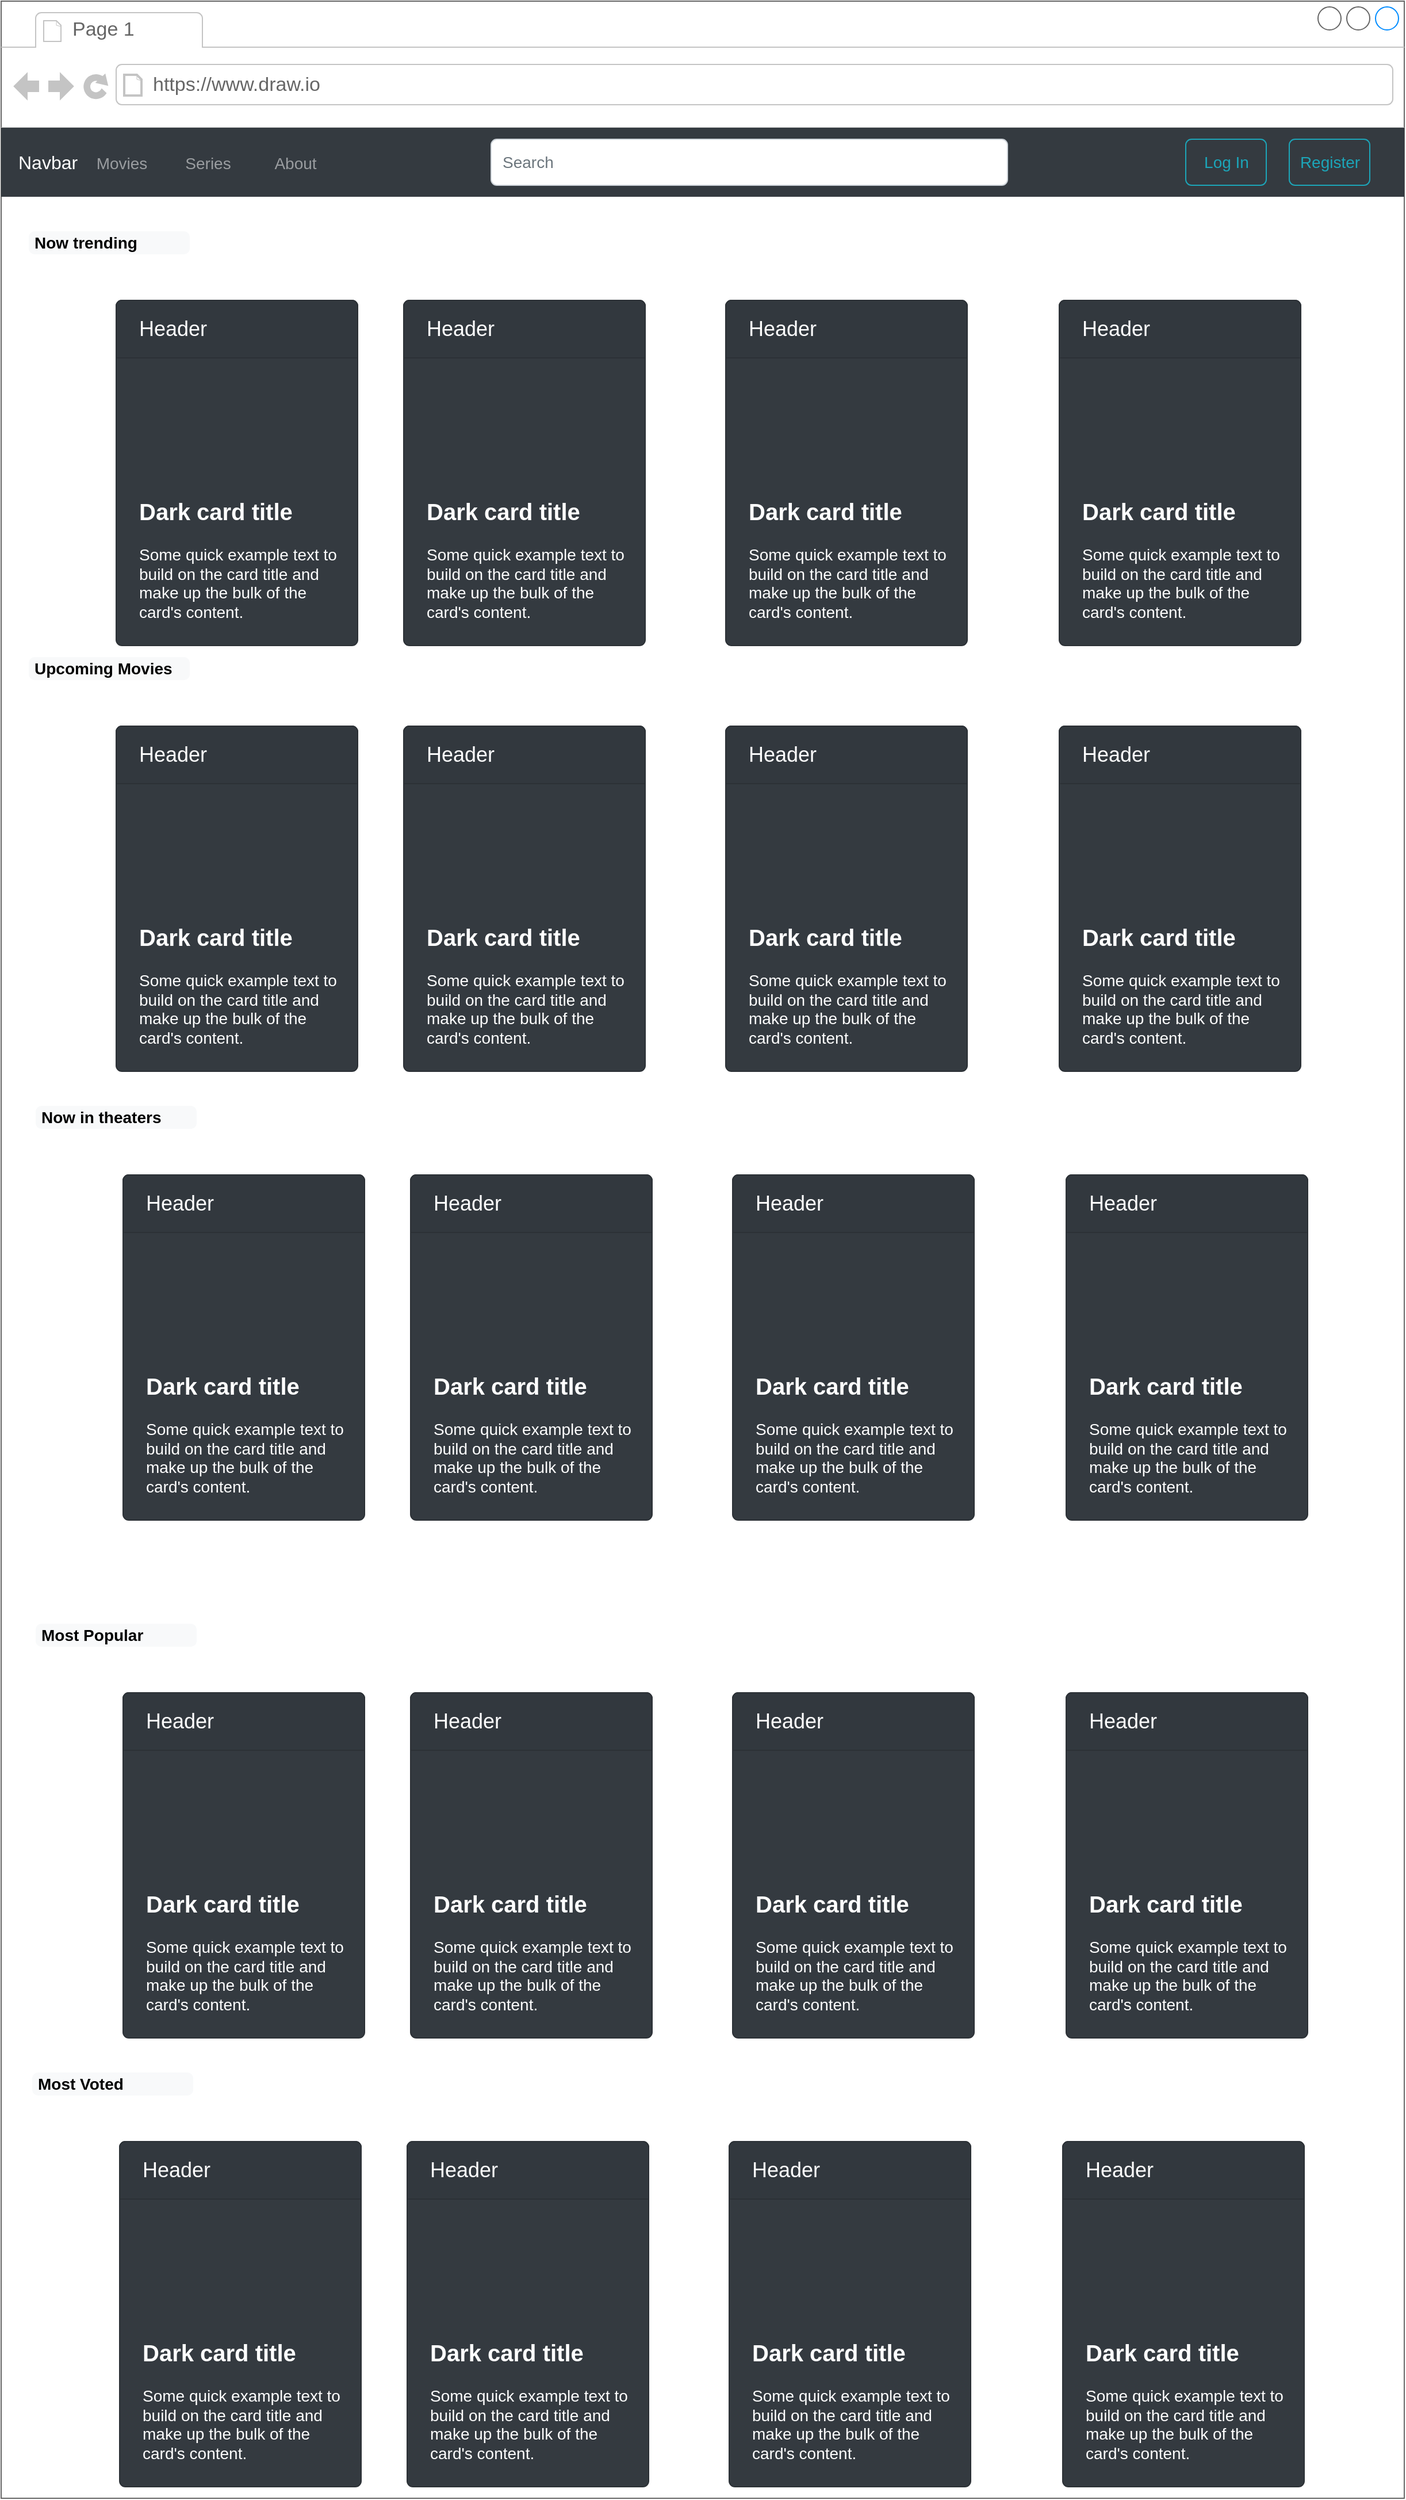 <mxfile version="14.1.1" type="device"><diagram id="JvzqtGN3-rZvcnBuap1f" name="Page-1"><mxGraphModel dx="6037" dy="4600" grid="1" gridSize="10" guides="1" tooltips="1" connect="1" arrows="1" fold="1" page="1" pageScale="1" pageWidth="827" pageHeight="1169" math="0" shadow="0"><root><mxCell id="0"/><mxCell id="1" parent="0"/><mxCell id="uD8zavUGMuVH9DJkK2ji-14" value="" style="strokeWidth=1;shadow=0;dashed=0;align=center;html=1;shape=mxgraph.mockup.containers.browserWindow;rSize=0;strokeColor=#666666;strokeColor2=#008cff;strokeColor3=#c4c4c4;mainText=,;recursiveResize=0;" parent="1" vertex="1"><mxGeometry x="-806" y="30" width="1220" height="2170" as="geometry"/></mxCell><mxCell id="uD8zavUGMuVH9DJkK2ji-15" value="Page 1" style="strokeWidth=1;shadow=0;dashed=0;align=center;html=1;shape=mxgraph.mockup.containers.anchor;fontSize=17;fontColor=#666666;align=left;" parent="uD8zavUGMuVH9DJkK2ji-14" vertex="1"><mxGeometry x="60" y="12" width="110" height="26" as="geometry"/></mxCell><mxCell id="uD8zavUGMuVH9DJkK2ji-16" value="https://www.draw.io" style="strokeWidth=1;shadow=0;dashed=0;align=center;html=1;shape=mxgraph.mockup.containers.anchor;rSize=0;fontSize=17;fontColor=#666666;align=left;" parent="uD8zavUGMuVH9DJkK2ji-14" vertex="1"><mxGeometry x="130" y="60" width="250" height="26" as="geometry"/></mxCell><mxCell id="uD8zavUGMuVH9DJkK2ji-17" value="Navbar" style="html=1;shadow=0;dashed=0;fillColor=#343A40;strokeColor=none;fontSize=16;fontColor=#ffffff;align=left;spacing=15;" parent="uD8zavUGMuVH9DJkK2ji-14" vertex="1"><mxGeometry y="110" width="1220" height="60" as="geometry"/></mxCell><mxCell id="uD8zavUGMuVH9DJkK2ji-19" value="Movies" style="fillColor=none;strokeColor=none;fontSize=14;fontColor=#9A9DA0;align=center;" parent="uD8zavUGMuVH9DJkK2ji-17" vertex="1"><mxGeometry width="70" height="40" relative="1" as="geometry"><mxPoint x="70" y="10" as="offset"/></mxGeometry></mxCell><mxCell id="uD8zavUGMuVH9DJkK2ji-20" value="Series" style="fillColor=none;strokeColor=none;fontSize=14;fontColor=#9A9DA0;align=center;spacingRight=0;" parent="uD8zavUGMuVH9DJkK2ji-17" vertex="1"><mxGeometry width="80" height="40" relative="1" as="geometry"><mxPoint x="140" y="10" as="offset"/></mxGeometry></mxCell><mxCell id="uD8zavUGMuVH9DJkK2ji-22" value="Log In" style="html=1;shadow=0;dashed=0;shape=mxgraph.bootstrap.rrect;rSize=5;fontSize=14;fontColor=#1CA5B8;strokeColor=#1CA5B8;fillColor=none;" parent="uD8zavUGMuVH9DJkK2ji-17" vertex="1"><mxGeometry x="1" width="70" height="40" relative="1" as="geometry"><mxPoint x="-190" y="10" as="offset"/></mxGeometry></mxCell><mxCell id="uD8zavUGMuVH9DJkK2ji-23" value="Search" style="html=1;shadow=0;dashed=0;shape=mxgraph.bootstrap.rrect;rSize=5;fontSize=14;fontColor=#6C767D;strokeColor=#CED4DA;fillColor=#ffffff;align=left;spacing=10;" parent="uD8zavUGMuVH9DJkK2ji-17" vertex="1"><mxGeometry x="1" width="449" height="40" relative="1" as="geometry"><mxPoint x="-794" y="10" as="offset"/></mxGeometry></mxCell><mxCell id="uD8zavUGMuVH9DJkK2ji-24" value="Register" style="html=1;shadow=0;dashed=0;shape=mxgraph.bootstrap.rrect;rSize=5;fontSize=14;fontColor=#1CA5B8;strokeColor=#1CA5B8;fillColor=none;" parent="uD8zavUGMuVH9DJkK2ji-17" vertex="1"><mxGeometry x="1120" y="10" width="70" height="40" as="geometry"/></mxCell><mxCell id="Ez9UdJub5TvvcFrk7g-T-1" value="About" style="fillColor=none;strokeColor=none;fontSize=14;fontColor=#9A9DA0;align=center;spacingRight=0;" vertex="1" parent="uD8zavUGMuVH9DJkK2ji-17"><mxGeometry x="216" y="10" width="80" height="40" as="geometry"/></mxCell><mxCell id="uD8zavUGMuVH9DJkK2ji-47" value="" style="group" parent="uD8zavUGMuVH9DJkK2ji-14" vertex="1" connectable="0"><mxGeometry x="3" y="1800" width="1214" height="360" as="geometry"/></mxCell><mxCell id="uD8zavUGMuVH9DJkK2ji-48" value="Most Voted" style="html=1;shadow=0;dashed=0;shape=mxgraph.bootstrap.rrect;rSize=5;strokeColor=none;strokeWidth=1;fillColor=#F8F9FA;fontColor=#000000;whiteSpace=wrap;align=left;verticalAlign=middle;spacingLeft=0;fontStyle=1;fontSize=14;spacing=5;" parent="uD8zavUGMuVH9DJkK2ji-47" vertex="1"><mxGeometry x="24" width="140" height="20" as="geometry"/></mxCell><mxCell id="uD8zavUGMuVH9DJkK2ji-49" value="&lt;b&gt;&lt;font style=&quot;font-size: 20px&quot;&gt;Dark card title&lt;/font&gt;&lt;/b&gt;&lt;br style=&quot;font-size: 14px&quot;&gt;&lt;br style=&quot;font-size: 14px&quot;&gt;Some quick example text to build on the card title and make up the bulk of the card's content." style="html=1;shadow=0;dashed=0;shape=mxgraph.bootstrap.rrect;rSize=5;strokeColor=#2C3136;html=1;whiteSpace=wrap;fillColor=#343A40;fontColor=#ffffff;verticalAlign=bottom;align=left;spacing=20;spacingBottom=0;fontSize=14;" parent="uD8zavUGMuVH9DJkK2ji-47" vertex="1"><mxGeometry x="920" y="60" width="210" height="300" as="geometry"/></mxCell><mxCell id="uD8zavUGMuVH9DJkK2ji-50" value="Header" style="html=1;shadow=0;dashed=0;shape=mxgraph.bootstrap.topButton;rSize=5;perimeter=none;whiteSpace=wrap;fillColor=#32383E;strokeColor=#2C3136;fontColor=#ffffff;resizeWidth=1;fontSize=18;align=left;spacing=20;" parent="uD8zavUGMuVH9DJkK2ji-49" vertex="1"><mxGeometry width="210" height="50" relative="1" as="geometry"/></mxCell><mxCell id="uD8zavUGMuVH9DJkK2ji-51" value="" style="shape=image;html=1;verticalAlign=top;verticalLabelPosition=bottom;labelBackgroundColor=#ffffff;imageAspect=0;aspect=fixed;image=https://cdn2.iconfinder.com/data/icons/font-awesome/1792/chevron-circle-right-128.png" parent="uD8zavUGMuVH9DJkK2ji-47" vertex="1"><mxGeometry x="1134" y="160" width="80" height="80" as="geometry"/></mxCell><mxCell id="uD8zavUGMuVH9DJkK2ji-52" value="&lt;b&gt;&lt;font style=&quot;font-size: 20px&quot;&gt;Dark card title&lt;/font&gt;&lt;/b&gt;&lt;br style=&quot;font-size: 14px&quot;&gt;&lt;br style=&quot;font-size: 14px&quot;&gt;Some quick example text to build on the card title and make up the bulk of the card's content." style="html=1;shadow=0;dashed=0;shape=mxgraph.bootstrap.rrect;rSize=5;strokeColor=#2C3136;html=1;whiteSpace=wrap;fillColor=#343A40;fontColor=#ffffff;verticalAlign=bottom;align=left;spacing=20;spacingBottom=0;fontSize=14;" parent="uD8zavUGMuVH9DJkK2ji-47" vertex="1"><mxGeometry x="630" y="60" width="210" height="300" as="geometry"/></mxCell><mxCell id="uD8zavUGMuVH9DJkK2ji-53" value="Header" style="html=1;shadow=0;dashed=0;shape=mxgraph.bootstrap.topButton;rSize=5;perimeter=none;whiteSpace=wrap;fillColor=#32383E;strokeColor=#2C3136;fontColor=#ffffff;resizeWidth=1;fontSize=18;align=left;spacing=20;" parent="uD8zavUGMuVH9DJkK2ji-52" vertex="1"><mxGeometry width="210" height="50" relative="1" as="geometry"/></mxCell><mxCell id="uD8zavUGMuVH9DJkK2ji-54" value="&lt;b&gt;&lt;font style=&quot;font-size: 20px&quot;&gt;Dark card title&lt;/font&gt;&lt;/b&gt;&lt;br style=&quot;font-size: 14px&quot;&gt;&lt;br style=&quot;font-size: 14px&quot;&gt;Some quick example text to build on the card title and make up the bulk of the card's content." style="html=1;shadow=0;dashed=0;shape=mxgraph.bootstrap.rrect;rSize=5;strokeColor=#2C3136;html=1;whiteSpace=wrap;fillColor=#343A40;fontColor=#ffffff;verticalAlign=bottom;align=left;spacing=20;spacingBottom=0;fontSize=14;" parent="uD8zavUGMuVH9DJkK2ji-47" vertex="1"><mxGeometry x="350" y="60" width="210" height="300" as="geometry"/></mxCell><mxCell id="uD8zavUGMuVH9DJkK2ji-55" value="Header" style="html=1;shadow=0;dashed=0;shape=mxgraph.bootstrap.topButton;rSize=5;perimeter=none;whiteSpace=wrap;fillColor=#32383E;strokeColor=#2C3136;fontColor=#ffffff;resizeWidth=1;fontSize=18;align=left;spacing=20;" parent="uD8zavUGMuVH9DJkK2ji-54" vertex="1"><mxGeometry width="210" height="50" relative="1" as="geometry"/></mxCell><mxCell id="uD8zavUGMuVH9DJkK2ji-56" value="&lt;b&gt;&lt;font style=&quot;font-size: 20px&quot;&gt;Dark card title&lt;/font&gt;&lt;/b&gt;&lt;br style=&quot;font-size: 14px&quot;&gt;&lt;br style=&quot;font-size: 14px&quot;&gt;Some quick example text to build on the card title and make up the bulk of the card's content." style="html=1;shadow=0;dashed=0;shape=mxgraph.bootstrap.rrect;rSize=5;strokeColor=#2C3136;html=1;whiteSpace=wrap;fillColor=#343A40;fontColor=#ffffff;verticalAlign=bottom;align=left;spacing=20;spacingBottom=0;fontSize=14;" parent="uD8zavUGMuVH9DJkK2ji-47" vertex="1"><mxGeometry x="100" y="60" width="210" height="300" as="geometry"/></mxCell><mxCell id="uD8zavUGMuVH9DJkK2ji-57" value="Header" style="html=1;shadow=0;dashed=0;shape=mxgraph.bootstrap.topButton;rSize=5;perimeter=none;whiteSpace=wrap;fillColor=#32383E;strokeColor=#2C3136;fontColor=#ffffff;resizeWidth=1;fontSize=18;align=left;spacing=20;" parent="uD8zavUGMuVH9DJkK2ji-56" vertex="1"><mxGeometry width="210" height="50" relative="1" as="geometry"/></mxCell><mxCell id="uD8zavUGMuVH9DJkK2ji-58" value="" style="shape=image;html=1;verticalAlign=top;verticalLabelPosition=bottom;labelBackgroundColor=#ffffff;imageAspect=0;aspect=fixed;image=https://cdn2.iconfinder.com/data/icons/font-awesome/1792/chevron-circle-left-128.png" parent="uD8zavUGMuVH9DJkK2ji-47" vertex="1"><mxGeometry y="160" width="80" height="80" as="geometry"/></mxCell><mxCell id="uD8zavUGMuVH9DJkK2ji-46" value="" style="group" parent="uD8zavUGMuVH9DJkK2ji-14" vertex="1" connectable="0"><mxGeometry x="6" y="1410" width="1214" height="360" as="geometry"/></mxCell><mxCell id="uD8zavUGMuVH9DJkK2ji-25" value="Most Popular" style="html=1;shadow=0;dashed=0;shape=mxgraph.bootstrap.rrect;rSize=5;strokeColor=none;strokeWidth=1;fillColor=#F8F9FA;fontColor=#000000;whiteSpace=wrap;align=left;verticalAlign=middle;spacingLeft=0;fontStyle=1;fontSize=14;spacing=5;" parent="uD8zavUGMuVH9DJkK2ji-46" vertex="1"><mxGeometry x="24" width="140" height="20" as="geometry"/></mxCell><mxCell id="uD8zavUGMuVH9DJkK2ji-41" value="&lt;b&gt;&lt;font style=&quot;font-size: 20px&quot;&gt;Dark card title&lt;/font&gt;&lt;/b&gt;&lt;br style=&quot;font-size: 14px&quot;&gt;&lt;br style=&quot;font-size: 14px&quot;&gt;Some quick example text to build on the card title and make up the bulk of the card's content." style="html=1;shadow=0;dashed=0;shape=mxgraph.bootstrap.rrect;rSize=5;strokeColor=#2C3136;html=1;whiteSpace=wrap;fillColor=#343A40;fontColor=#ffffff;verticalAlign=bottom;align=left;spacing=20;spacingBottom=0;fontSize=14;" parent="uD8zavUGMuVH9DJkK2ji-46" vertex="1"><mxGeometry x="920" y="60" width="210" height="300" as="geometry"/></mxCell><mxCell id="uD8zavUGMuVH9DJkK2ji-42" value="Header" style="html=1;shadow=0;dashed=0;shape=mxgraph.bootstrap.topButton;rSize=5;perimeter=none;whiteSpace=wrap;fillColor=#32383E;strokeColor=#2C3136;fontColor=#ffffff;resizeWidth=1;fontSize=18;align=left;spacing=20;" parent="uD8zavUGMuVH9DJkK2ji-41" vertex="1"><mxGeometry width="210" height="50" relative="1" as="geometry"/></mxCell><mxCell id="uD8zavUGMuVH9DJkK2ji-44" value="" style="shape=image;html=1;verticalAlign=top;verticalLabelPosition=bottom;labelBackgroundColor=#ffffff;imageAspect=0;aspect=fixed;image=https://cdn2.iconfinder.com/data/icons/font-awesome/1792/chevron-circle-right-128.png" parent="uD8zavUGMuVH9DJkK2ji-46" vertex="1"><mxGeometry x="1134" y="160" width="80" height="80" as="geometry"/></mxCell><mxCell id="uD8zavUGMuVH9DJkK2ji-37" value="&lt;b&gt;&lt;font style=&quot;font-size: 20px&quot;&gt;Dark card title&lt;/font&gt;&lt;/b&gt;&lt;br style=&quot;font-size: 14px&quot;&gt;&lt;br style=&quot;font-size: 14px&quot;&gt;Some quick example text to build on the card title and make up the bulk of the card's content." style="html=1;shadow=0;dashed=0;shape=mxgraph.bootstrap.rrect;rSize=5;strokeColor=#2C3136;html=1;whiteSpace=wrap;fillColor=#343A40;fontColor=#ffffff;verticalAlign=bottom;align=left;spacing=20;spacingBottom=0;fontSize=14;" parent="uD8zavUGMuVH9DJkK2ji-46" vertex="1"><mxGeometry x="630" y="60" width="210" height="300" as="geometry"/></mxCell><mxCell id="uD8zavUGMuVH9DJkK2ji-38" value="Header" style="html=1;shadow=0;dashed=0;shape=mxgraph.bootstrap.topButton;rSize=5;perimeter=none;whiteSpace=wrap;fillColor=#32383E;strokeColor=#2C3136;fontColor=#ffffff;resizeWidth=1;fontSize=18;align=left;spacing=20;" parent="uD8zavUGMuVH9DJkK2ji-37" vertex="1"><mxGeometry width="210" height="50" relative="1" as="geometry"/></mxCell><mxCell id="uD8zavUGMuVH9DJkK2ji-35" value="&lt;b&gt;&lt;font style=&quot;font-size: 20px&quot;&gt;Dark card title&lt;/font&gt;&lt;/b&gt;&lt;br style=&quot;font-size: 14px&quot;&gt;&lt;br style=&quot;font-size: 14px&quot;&gt;Some quick example text to build on the card title and make up the bulk of the card's content." style="html=1;shadow=0;dashed=0;shape=mxgraph.bootstrap.rrect;rSize=5;strokeColor=#2C3136;html=1;whiteSpace=wrap;fillColor=#343A40;fontColor=#ffffff;verticalAlign=bottom;align=left;spacing=20;spacingBottom=0;fontSize=14;" parent="uD8zavUGMuVH9DJkK2ji-46" vertex="1"><mxGeometry x="350" y="60" width="210" height="300" as="geometry"/></mxCell><mxCell id="uD8zavUGMuVH9DJkK2ji-36" value="Header" style="html=1;shadow=0;dashed=0;shape=mxgraph.bootstrap.topButton;rSize=5;perimeter=none;whiteSpace=wrap;fillColor=#32383E;strokeColor=#2C3136;fontColor=#ffffff;resizeWidth=1;fontSize=18;align=left;spacing=20;" parent="uD8zavUGMuVH9DJkK2ji-35" vertex="1"><mxGeometry width="210" height="50" relative="1" as="geometry"/></mxCell><mxCell id="uD8zavUGMuVH9DJkK2ji-27" value="&lt;b&gt;&lt;font style=&quot;font-size: 20px&quot;&gt;Dark card title&lt;/font&gt;&lt;/b&gt;&lt;br style=&quot;font-size: 14px&quot;&gt;&lt;br style=&quot;font-size: 14px&quot;&gt;Some quick example text to build on the card title and make up the bulk of the card's content." style="html=1;shadow=0;dashed=0;shape=mxgraph.bootstrap.rrect;rSize=5;strokeColor=#2C3136;html=1;whiteSpace=wrap;fillColor=#343A40;fontColor=#ffffff;verticalAlign=bottom;align=left;spacing=20;spacingBottom=0;fontSize=14;" parent="uD8zavUGMuVH9DJkK2ji-46" vertex="1"><mxGeometry x="100" y="60" width="210" height="300" as="geometry"/></mxCell><mxCell id="uD8zavUGMuVH9DJkK2ji-28" value="Header" style="html=1;shadow=0;dashed=0;shape=mxgraph.bootstrap.topButton;rSize=5;perimeter=none;whiteSpace=wrap;fillColor=#32383E;strokeColor=#2C3136;fontColor=#ffffff;resizeWidth=1;fontSize=18;align=left;spacing=20;" parent="uD8zavUGMuVH9DJkK2ji-27" vertex="1"><mxGeometry width="210" height="50" relative="1" as="geometry"/></mxCell><mxCell id="uD8zavUGMuVH9DJkK2ji-45" value="" style="shape=image;html=1;verticalAlign=top;verticalLabelPosition=bottom;labelBackgroundColor=#ffffff;imageAspect=0;aspect=fixed;image=https://cdn2.iconfinder.com/data/icons/font-awesome/1792/chevron-circle-left-128.png" parent="uD8zavUGMuVH9DJkK2ji-46" vertex="1"><mxGeometry y="160" width="80" height="80" as="geometry"/></mxCell><mxCell id="uD8zavUGMuVH9DJkK2ji-85" value="" style="group" parent="uD8zavUGMuVH9DJkK2ji-14" vertex="1" connectable="0"><mxGeometry y="200" width="1214" height="360" as="geometry"/></mxCell><mxCell id="uD8zavUGMuVH9DJkK2ji-86" value="Now trending" style="html=1;shadow=0;dashed=0;shape=mxgraph.bootstrap.rrect;rSize=5;strokeColor=none;strokeWidth=1;fillColor=#F8F9FA;fontColor=#000000;whiteSpace=wrap;align=left;verticalAlign=middle;spacingLeft=0;fontStyle=1;fontSize=14;spacing=5;" parent="uD8zavUGMuVH9DJkK2ji-85" vertex="1"><mxGeometry x="24" width="140" height="20" as="geometry"/></mxCell><mxCell id="uD8zavUGMuVH9DJkK2ji-87" value="&lt;b&gt;&lt;font style=&quot;font-size: 20px&quot;&gt;Dark card title&lt;/font&gt;&lt;/b&gt;&lt;br style=&quot;font-size: 14px&quot;&gt;&lt;br style=&quot;font-size: 14px&quot;&gt;Some quick example text to build on the card title and make up the bulk of the card's content." style="html=1;shadow=0;dashed=0;shape=mxgraph.bootstrap.rrect;rSize=5;strokeColor=#2C3136;html=1;whiteSpace=wrap;fillColor=#343A40;fontColor=#ffffff;verticalAlign=bottom;align=left;spacing=20;spacingBottom=0;fontSize=14;" parent="uD8zavUGMuVH9DJkK2ji-85" vertex="1"><mxGeometry x="920" y="60" width="210" height="300" as="geometry"/></mxCell><mxCell id="uD8zavUGMuVH9DJkK2ji-88" value="Header" style="html=1;shadow=0;dashed=0;shape=mxgraph.bootstrap.topButton;rSize=5;perimeter=none;whiteSpace=wrap;fillColor=#32383E;strokeColor=#2C3136;fontColor=#ffffff;resizeWidth=1;fontSize=18;align=left;spacing=20;" parent="uD8zavUGMuVH9DJkK2ji-87" vertex="1"><mxGeometry width="210" height="50" relative="1" as="geometry"/></mxCell><mxCell id="uD8zavUGMuVH9DJkK2ji-89" value="" style="shape=image;html=1;verticalAlign=top;verticalLabelPosition=bottom;labelBackgroundColor=#ffffff;imageAspect=0;aspect=fixed;image=https://cdn2.iconfinder.com/data/icons/font-awesome/1792/chevron-circle-right-128.png" parent="uD8zavUGMuVH9DJkK2ji-85" vertex="1"><mxGeometry x="1134" y="160" width="80" height="80" as="geometry"/></mxCell><mxCell id="uD8zavUGMuVH9DJkK2ji-90" value="&lt;b&gt;&lt;font style=&quot;font-size: 20px&quot;&gt;Dark card title&lt;/font&gt;&lt;/b&gt;&lt;br style=&quot;font-size: 14px&quot;&gt;&lt;br style=&quot;font-size: 14px&quot;&gt;Some quick example text to build on the card title and make up the bulk of the card's content." style="html=1;shadow=0;dashed=0;shape=mxgraph.bootstrap.rrect;rSize=5;strokeColor=#2C3136;html=1;whiteSpace=wrap;fillColor=#343A40;fontColor=#ffffff;verticalAlign=bottom;align=left;spacing=20;spacingBottom=0;fontSize=14;" parent="uD8zavUGMuVH9DJkK2ji-85" vertex="1"><mxGeometry x="630" y="60" width="210" height="300" as="geometry"/></mxCell><mxCell id="uD8zavUGMuVH9DJkK2ji-91" value="Header" style="html=1;shadow=0;dashed=0;shape=mxgraph.bootstrap.topButton;rSize=5;perimeter=none;whiteSpace=wrap;fillColor=#32383E;strokeColor=#2C3136;fontColor=#ffffff;resizeWidth=1;fontSize=18;align=left;spacing=20;" parent="uD8zavUGMuVH9DJkK2ji-90" vertex="1"><mxGeometry width="210" height="50" relative="1" as="geometry"/></mxCell><mxCell id="uD8zavUGMuVH9DJkK2ji-92" value="&lt;b&gt;&lt;font style=&quot;font-size: 20px&quot;&gt;Dark card title&lt;/font&gt;&lt;/b&gt;&lt;br style=&quot;font-size: 14px&quot;&gt;&lt;br style=&quot;font-size: 14px&quot;&gt;Some quick example text to build on the card title and make up the bulk of the card's content." style="html=1;shadow=0;dashed=0;shape=mxgraph.bootstrap.rrect;rSize=5;strokeColor=#2C3136;html=1;whiteSpace=wrap;fillColor=#343A40;fontColor=#ffffff;verticalAlign=bottom;align=left;spacing=20;spacingBottom=0;fontSize=14;" parent="uD8zavUGMuVH9DJkK2ji-85" vertex="1"><mxGeometry x="350" y="60" width="210" height="300" as="geometry"/></mxCell><mxCell id="uD8zavUGMuVH9DJkK2ji-93" value="Header" style="html=1;shadow=0;dashed=0;shape=mxgraph.bootstrap.topButton;rSize=5;perimeter=none;whiteSpace=wrap;fillColor=#32383E;strokeColor=#2C3136;fontColor=#ffffff;resizeWidth=1;fontSize=18;align=left;spacing=20;" parent="uD8zavUGMuVH9DJkK2ji-92" vertex="1"><mxGeometry width="210" height="50" relative="1" as="geometry"/></mxCell><mxCell id="uD8zavUGMuVH9DJkK2ji-94" value="&lt;b&gt;&lt;font style=&quot;font-size: 20px&quot;&gt;Dark card title&lt;/font&gt;&lt;/b&gt;&lt;br style=&quot;font-size: 14px&quot;&gt;&lt;br style=&quot;font-size: 14px&quot;&gt;Some quick example text to build on the card title and make up the bulk of the card's content." style="html=1;shadow=0;dashed=0;shape=mxgraph.bootstrap.rrect;rSize=5;strokeColor=#2C3136;html=1;whiteSpace=wrap;fillColor=#343A40;fontColor=#ffffff;verticalAlign=bottom;align=left;spacing=20;spacingBottom=0;fontSize=14;" parent="uD8zavUGMuVH9DJkK2ji-85" vertex="1"><mxGeometry x="100" y="60" width="210" height="300" as="geometry"/></mxCell><mxCell id="uD8zavUGMuVH9DJkK2ji-95" value="Header" style="html=1;shadow=0;dashed=0;shape=mxgraph.bootstrap.topButton;rSize=5;perimeter=none;whiteSpace=wrap;fillColor=#32383E;strokeColor=#2C3136;fontColor=#ffffff;resizeWidth=1;fontSize=18;align=left;spacing=20;" parent="uD8zavUGMuVH9DJkK2ji-94" vertex="1"><mxGeometry width="210" height="50" relative="1" as="geometry"/></mxCell><mxCell id="uD8zavUGMuVH9DJkK2ji-96" value="" style="shape=image;html=1;verticalAlign=top;verticalLabelPosition=bottom;labelBackgroundColor=#ffffff;imageAspect=0;aspect=fixed;image=https://cdn2.iconfinder.com/data/icons/font-awesome/1792/chevron-circle-left-128.png" parent="uD8zavUGMuVH9DJkK2ji-85" vertex="1"><mxGeometry y="160" width="80" height="80" as="geometry"/></mxCell><mxCell id="uD8zavUGMuVH9DJkK2ji-73" value="" style="group" parent="uD8zavUGMuVH9DJkK2ji-14" vertex="1" connectable="0"><mxGeometry y="570" width="1214" height="360" as="geometry"/></mxCell><mxCell id="uD8zavUGMuVH9DJkK2ji-74" value="Upcoming Movies" style="html=1;shadow=0;dashed=0;shape=mxgraph.bootstrap.rrect;rSize=5;strokeColor=none;strokeWidth=1;fillColor=#F8F9FA;fontColor=#000000;whiteSpace=wrap;align=left;verticalAlign=middle;spacingLeft=0;fontStyle=1;fontSize=14;spacing=5;" parent="uD8zavUGMuVH9DJkK2ji-73" vertex="1"><mxGeometry x="24" width="140" height="20" as="geometry"/></mxCell><mxCell id="uD8zavUGMuVH9DJkK2ji-75" value="&lt;b&gt;&lt;font style=&quot;font-size: 20px&quot;&gt;Dark card title&lt;/font&gt;&lt;/b&gt;&lt;br style=&quot;font-size: 14px&quot;&gt;&lt;br style=&quot;font-size: 14px&quot;&gt;Some quick example text to build on the card title and make up the bulk of the card's content." style="html=1;shadow=0;dashed=0;shape=mxgraph.bootstrap.rrect;rSize=5;strokeColor=#2C3136;html=1;whiteSpace=wrap;fillColor=#343A40;fontColor=#ffffff;verticalAlign=bottom;align=left;spacing=20;spacingBottom=0;fontSize=14;" parent="uD8zavUGMuVH9DJkK2ji-73" vertex="1"><mxGeometry x="920" y="60" width="210" height="300" as="geometry"/></mxCell><mxCell id="uD8zavUGMuVH9DJkK2ji-76" value="Header" style="html=1;shadow=0;dashed=0;shape=mxgraph.bootstrap.topButton;rSize=5;perimeter=none;whiteSpace=wrap;fillColor=#32383E;strokeColor=#2C3136;fontColor=#ffffff;resizeWidth=1;fontSize=18;align=left;spacing=20;" parent="uD8zavUGMuVH9DJkK2ji-75" vertex="1"><mxGeometry width="210" height="50" relative="1" as="geometry"/></mxCell><mxCell id="uD8zavUGMuVH9DJkK2ji-77" value="" style="shape=image;html=1;verticalAlign=top;verticalLabelPosition=bottom;labelBackgroundColor=#ffffff;imageAspect=0;aspect=fixed;image=https://cdn2.iconfinder.com/data/icons/font-awesome/1792/chevron-circle-right-128.png" parent="uD8zavUGMuVH9DJkK2ji-73" vertex="1"><mxGeometry x="1134" y="160" width="80" height="80" as="geometry"/></mxCell><mxCell id="uD8zavUGMuVH9DJkK2ji-78" value="&lt;b&gt;&lt;font style=&quot;font-size: 20px&quot;&gt;Dark card title&lt;/font&gt;&lt;/b&gt;&lt;br style=&quot;font-size: 14px&quot;&gt;&lt;br style=&quot;font-size: 14px&quot;&gt;Some quick example text to build on the card title and make up the bulk of the card's content." style="html=1;shadow=0;dashed=0;shape=mxgraph.bootstrap.rrect;rSize=5;strokeColor=#2C3136;html=1;whiteSpace=wrap;fillColor=#343A40;fontColor=#ffffff;verticalAlign=bottom;align=left;spacing=20;spacingBottom=0;fontSize=14;" parent="uD8zavUGMuVH9DJkK2ji-73" vertex="1"><mxGeometry x="630" y="60" width="210" height="300" as="geometry"/></mxCell><mxCell id="uD8zavUGMuVH9DJkK2ji-79" value="Header" style="html=1;shadow=0;dashed=0;shape=mxgraph.bootstrap.topButton;rSize=5;perimeter=none;whiteSpace=wrap;fillColor=#32383E;strokeColor=#2C3136;fontColor=#ffffff;resizeWidth=1;fontSize=18;align=left;spacing=20;" parent="uD8zavUGMuVH9DJkK2ji-78" vertex="1"><mxGeometry width="210" height="50" relative="1" as="geometry"/></mxCell><mxCell id="uD8zavUGMuVH9DJkK2ji-80" value="&lt;b&gt;&lt;font style=&quot;font-size: 20px&quot;&gt;Dark card title&lt;/font&gt;&lt;/b&gt;&lt;br style=&quot;font-size: 14px&quot;&gt;&lt;br style=&quot;font-size: 14px&quot;&gt;Some quick example text to build on the card title and make up the bulk of the card's content." style="html=1;shadow=0;dashed=0;shape=mxgraph.bootstrap.rrect;rSize=5;strokeColor=#2C3136;html=1;whiteSpace=wrap;fillColor=#343A40;fontColor=#ffffff;verticalAlign=bottom;align=left;spacing=20;spacingBottom=0;fontSize=14;" parent="uD8zavUGMuVH9DJkK2ji-73" vertex="1"><mxGeometry x="350" y="60" width="210" height="300" as="geometry"/></mxCell><mxCell id="uD8zavUGMuVH9DJkK2ji-81" value="Header" style="html=1;shadow=0;dashed=0;shape=mxgraph.bootstrap.topButton;rSize=5;perimeter=none;whiteSpace=wrap;fillColor=#32383E;strokeColor=#2C3136;fontColor=#ffffff;resizeWidth=1;fontSize=18;align=left;spacing=20;" parent="uD8zavUGMuVH9DJkK2ji-80" vertex="1"><mxGeometry width="210" height="50" relative="1" as="geometry"/></mxCell><mxCell id="uD8zavUGMuVH9DJkK2ji-82" value="&lt;b&gt;&lt;font style=&quot;font-size: 20px&quot;&gt;Dark card title&lt;/font&gt;&lt;/b&gt;&lt;br style=&quot;font-size: 14px&quot;&gt;&lt;br style=&quot;font-size: 14px&quot;&gt;Some quick example text to build on the card title and make up the bulk of the card's content." style="html=1;shadow=0;dashed=0;shape=mxgraph.bootstrap.rrect;rSize=5;strokeColor=#2C3136;html=1;whiteSpace=wrap;fillColor=#343A40;fontColor=#ffffff;verticalAlign=bottom;align=left;spacing=20;spacingBottom=0;fontSize=14;" parent="uD8zavUGMuVH9DJkK2ji-73" vertex="1"><mxGeometry x="100" y="60" width="210" height="300" as="geometry"/></mxCell><mxCell id="uD8zavUGMuVH9DJkK2ji-83" value="Header" style="html=1;shadow=0;dashed=0;shape=mxgraph.bootstrap.topButton;rSize=5;perimeter=none;whiteSpace=wrap;fillColor=#32383E;strokeColor=#2C3136;fontColor=#ffffff;resizeWidth=1;fontSize=18;align=left;spacing=20;" parent="uD8zavUGMuVH9DJkK2ji-82" vertex="1"><mxGeometry width="210" height="50" relative="1" as="geometry"/></mxCell><mxCell id="uD8zavUGMuVH9DJkK2ji-84" value="" style="shape=image;html=1;verticalAlign=top;verticalLabelPosition=bottom;labelBackgroundColor=#ffffff;imageAspect=0;aspect=fixed;image=https://cdn2.iconfinder.com/data/icons/font-awesome/1792/chevron-circle-left-128.png" parent="uD8zavUGMuVH9DJkK2ji-73" vertex="1"><mxGeometry y="160" width="80" height="80" as="geometry"/></mxCell><mxCell id="uD8zavUGMuVH9DJkK2ji-61" value="" style="group" parent="uD8zavUGMuVH9DJkK2ji-14" vertex="1" connectable="0"><mxGeometry x="6" y="960" width="1214" height="360" as="geometry"/></mxCell><mxCell id="uD8zavUGMuVH9DJkK2ji-62" value="Now in theaters" style="html=1;shadow=0;dashed=0;shape=mxgraph.bootstrap.rrect;rSize=5;strokeColor=none;strokeWidth=1;fillColor=#F8F9FA;fontColor=#000000;whiteSpace=wrap;align=left;verticalAlign=middle;spacingLeft=0;fontStyle=1;fontSize=14;spacing=5;" parent="uD8zavUGMuVH9DJkK2ji-61" vertex="1"><mxGeometry x="24" width="140" height="20" as="geometry"/></mxCell><mxCell id="uD8zavUGMuVH9DJkK2ji-63" value="&lt;b&gt;&lt;font style=&quot;font-size: 20px&quot;&gt;Dark card title&lt;/font&gt;&lt;/b&gt;&lt;br style=&quot;font-size: 14px&quot;&gt;&lt;br style=&quot;font-size: 14px&quot;&gt;Some quick example text to build on the card title and make up the bulk of the card's content." style="html=1;shadow=0;dashed=0;shape=mxgraph.bootstrap.rrect;rSize=5;strokeColor=#2C3136;html=1;whiteSpace=wrap;fillColor=#343A40;fontColor=#ffffff;verticalAlign=bottom;align=left;spacing=20;spacingBottom=0;fontSize=14;" parent="uD8zavUGMuVH9DJkK2ji-61" vertex="1"><mxGeometry x="920" y="60" width="210" height="300" as="geometry"/></mxCell><mxCell id="uD8zavUGMuVH9DJkK2ji-64" value="Header" style="html=1;shadow=0;dashed=0;shape=mxgraph.bootstrap.topButton;rSize=5;perimeter=none;whiteSpace=wrap;fillColor=#32383E;strokeColor=#2C3136;fontColor=#ffffff;resizeWidth=1;fontSize=18;align=left;spacing=20;" parent="uD8zavUGMuVH9DJkK2ji-63" vertex="1"><mxGeometry width="210" height="50" relative="1" as="geometry"/></mxCell><mxCell id="uD8zavUGMuVH9DJkK2ji-65" value="" style="shape=image;html=1;verticalAlign=top;verticalLabelPosition=bottom;labelBackgroundColor=#ffffff;imageAspect=0;aspect=fixed;image=https://cdn2.iconfinder.com/data/icons/font-awesome/1792/chevron-circle-right-128.png" parent="uD8zavUGMuVH9DJkK2ji-61" vertex="1"><mxGeometry x="1134" y="160" width="80" height="80" as="geometry"/></mxCell><mxCell id="uD8zavUGMuVH9DJkK2ji-66" value="&lt;b&gt;&lt;font style=&quot;font-size: 20px&quot;&gt;Dark card title&lt;/font&gt;&lt;/b&gt;&lt;br style=&quot;font-size: 14px&quot;&gt;&lt;br style=&quot;font-size: 14px&quot;&gt;Some quick example text to build on the card title and make up the bulk of the card's content." style="html=1;shadow=0;dashed=0;shape=mxgraph.bootstrap.rrect;rSize=5;strokeColor=#2C3136;html=1;whiteSpace=wrap;fillColor=#343A40;fontColor=#ffffff;verticalAlign=bottom;align=left;spacing=20;spacingBottom=0;fontSize=14;" parent="uD8zavUGMuVH9DJkK2ji-61" vertex="1"><mxGeometry x="630" y="60" width="210" height="300" as="geometry"/></mxCell><mxCell id="uD8zavUGMuVH9DJkK2ji-67" value="Header" style="html=1;shadow=0;dashed=0;shape=mxgraph.bootstrap.topButton;rSize=5;perimeter=none;whiteSpace=wrap;fillColor=#32383E;strokeColor=#2C3136;fontColor=#ffffff;resizeWidth=1;fontSize=18;align=left;spacing=20;" parent="uD8zavUGMuVH9DJkK2ji-66" vertex="1"><mxGeometry width="210" height="50" relative="1" as="geometry"/></mxCell><mxCell id="uD8zavUGMuVH9DJkK2ji-68" value="&lt;b&gt;&lt;font style=&quot;font-size: 20px&quot;&gt;Dark card title&lt;/font&gt;&lt;/b&gt;&lt;br style=&quot;font-size: 14px&quot;&gt;&lt;br style=&quot;font-size: 14px&quot;&gt;Some quick example text to build on the card title and make up the bulk of the card's content." style="html=1;shadow=0;dashed=0;shape=mxgraph.bootstrap.rrect;rSize=5;strokeColor=#2C3136;html=1;whiteSpace=wrap;fillColor=#343A40;fontColor=#ffffff;verticalAlign=bottom;align=left;spacing=20;spacingBottom=0;fontSize=14;" parent="uD8zavUGMuVH9DJkK2ji-61" vertex="1"><mxGeometry x="350" y="60" width="210" height="300" as="geometry"/></mxCell><mxCell id="uD8zavUGMuVH9DJkK2ji-69" value="Header" style="html=1;shadow=0;dashed=0;shape=mxgraph.bootstrap.topButton;rSize=5;perimeter=none;whiteSpace=wrap;fillColor=#32383E;strokeColor=#2C3136;fontColor=#ffffff;resizeWidth=1;fontSize=18;align=left;spacing=20;" parent="uD8zavUGMuVH9DJkK2ji-68" vertex="1"><mxGeometry width="210" height="50" relative="1" as="geometry"/></mxCell><mxCell id="uD8zavUGMuVH9DJkK2ji-70" value="&lt;b&gt;&lt;font style=&quot;font-size: 20px&quot;&gt;Dark card title&lt;/font&gt;&lt;/b&gt;&lt;br style=&quot;font-size: 14px&quot;&gt;&lt;br style=&quot;font-size: 14px&quot;&gt;Some quick example text to build on the card title and make up the bulk of the card's content." style="html=1;shadow=0;dashed=0;shape=mxgraph.bootstrap.rrect;rSize=5;strokeColor=#2C3136;html=1;whiteSpace=wrap;fillColor=#343A40;fontColor=#ffffff;verticalAlign=bottom;align=left;spacing=20;spacingBottom=0;fontSize=14;" parent="uD8zavUGMuVH9DJkK2ji-61" vertex="1"><mxGeometry x="100" y="60" width="210" height="300" as="geometry"/></mxCell><mxCell id="uD8zavUGMuVH9DJkK2ji-71" value="Header" style="html=1;shadow=0;dashed=0;shape=mxgraph.bootstrap.topButton;rSize=5;perimeter=none;whiteSpace=wrap;fillColor=#32383E;strokeColor=#2C3136;fontColor=#ffffff;resizeWidth=1;fontSize=18;align=left;spacing=20;" parent="uD8zavUGMuVH9DJkK2ji-70" vertex="1"><mxGeometry width="210" height="50" relative="1" as="geometry"/></mxCell><mxCell id="uD8zavUGMuVH9DJkK2ji-72" value="" style="shape=image;html=1;verticalAlign=top;verticalLabelPosition=bottom;labelBackgroundColor=#ffffff;imageAspect=0;aspect=fixed;image=https://cdn2.iconfinder.com/data/icons/font-awesome/1792/chevron-circle-left-128.png" parent="uD8zavUGMuVH9DJkK2ji-61" vertex="1"><mxGeometry y="160" width="80" height="80" as="geometry"/></mxCell></root></mxGraphModel></diagram></mxfile>